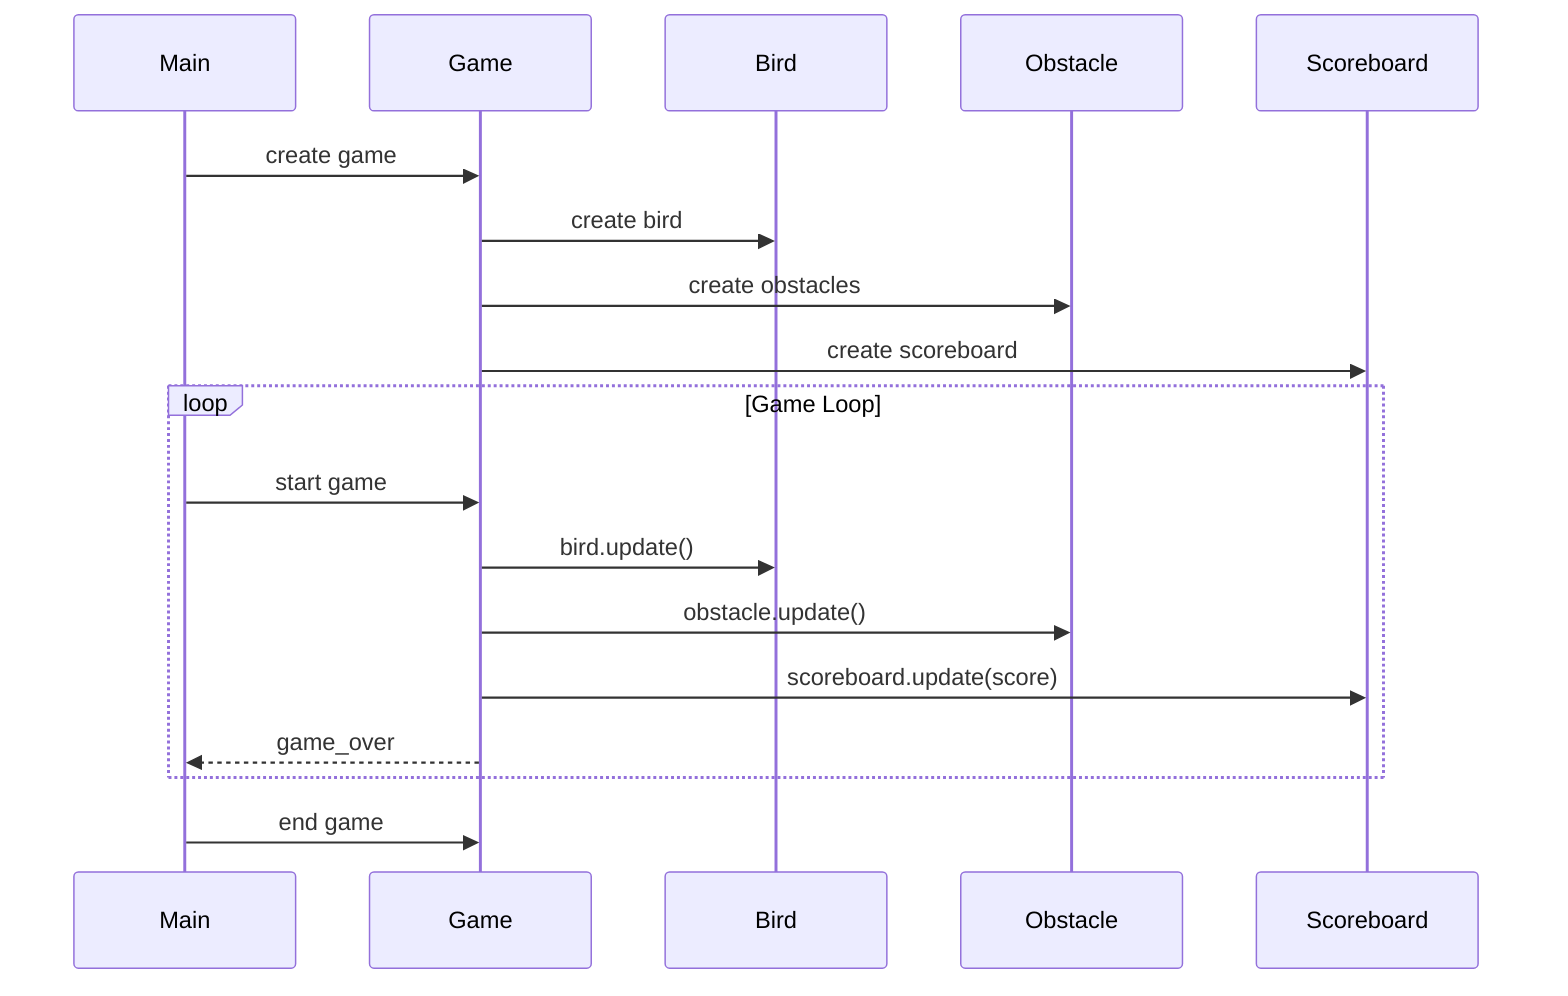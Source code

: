 sequenceDiagram
    participant M as Main
    participant G as Game
    participant B as Bird
    participant O as Obstacle
    participant S as Scoreboard
    M->>G: create game
    G->>B: create bird
    G->>O: create obstacles
    G->>S: create scoreboard
    loop Game Loop
        M->>G: start game
        G->>B: bird.update()
        G->>O: obstacle.update()
        G->>S: scoreboard.update(score)
        G-->>M: game_over
    end
    M->>G: end game